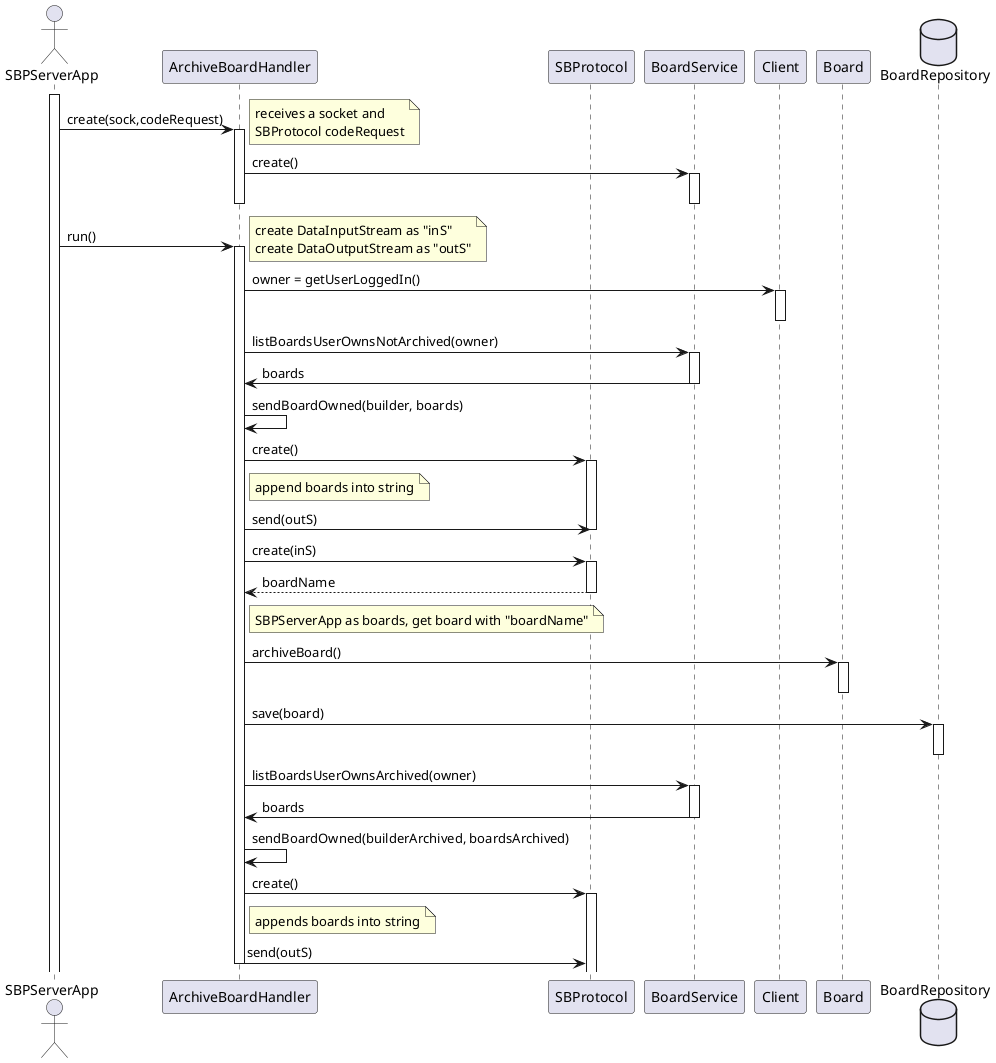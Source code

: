 @startuml

actor SBPServerApp as server


participant ArchiveBoardHandler as handler
participant SBProtocol as sbp
participant BoardService as svc
participant Client as c_user
participant Board as b
database BoardRepository as b_repository


activate server
server ->  handler: create(sock,codeRequest)
    note right : receives a socket and\nSBProtocol codeRequest
    activate handler
        handler -> svc : create()
        activate svc
        deactivate svc
    deactivate handler
    server -> handler : run()
    note right : create DataInputStream as "inS"\ncreate DataOutputStream as "outS"

    activate handler
        handler -> c_user : owner = getUserLoggedIn()

        activate c_user
        deactivate c_user

        handler -> svc :listBoardsUserOwnsNotArchived(owner)
        activate svc
            svc -> handler : boards
        deactivate svc




        handler -> handler : sendBoardOwned(builder, boards)
        handler -> sbp : create()
        activate sbp
        note right of handler: append boards into string

        handler -> sbp : send(outS)
        deactivate sbp

        handler -> sbp : create(inS)
        activate sbp
        sbp --> handler : boardName
        deactivate sbp

        note right of handler: SBPServerApp as boards, get board with "boardName"

        handler -> b : archiveBoard()
        activate b
        deactivate b

        handler -> b_repository : save(board)
        activate b_repository
        deactivate b_repository

        handler -> svc : listBoardsUserOwnsArchived(owner)
        activate svc
            svc -> handler : boards
        deactivate svc


        handler -> handler : sendBoardOwned(builderArchived, boardsArchived)
        handler -> sbp : create()
       activate sbp
        note right of handler: appends boards into string

        handler -> sbp : send(outS)



deactivate handler






@enduml


